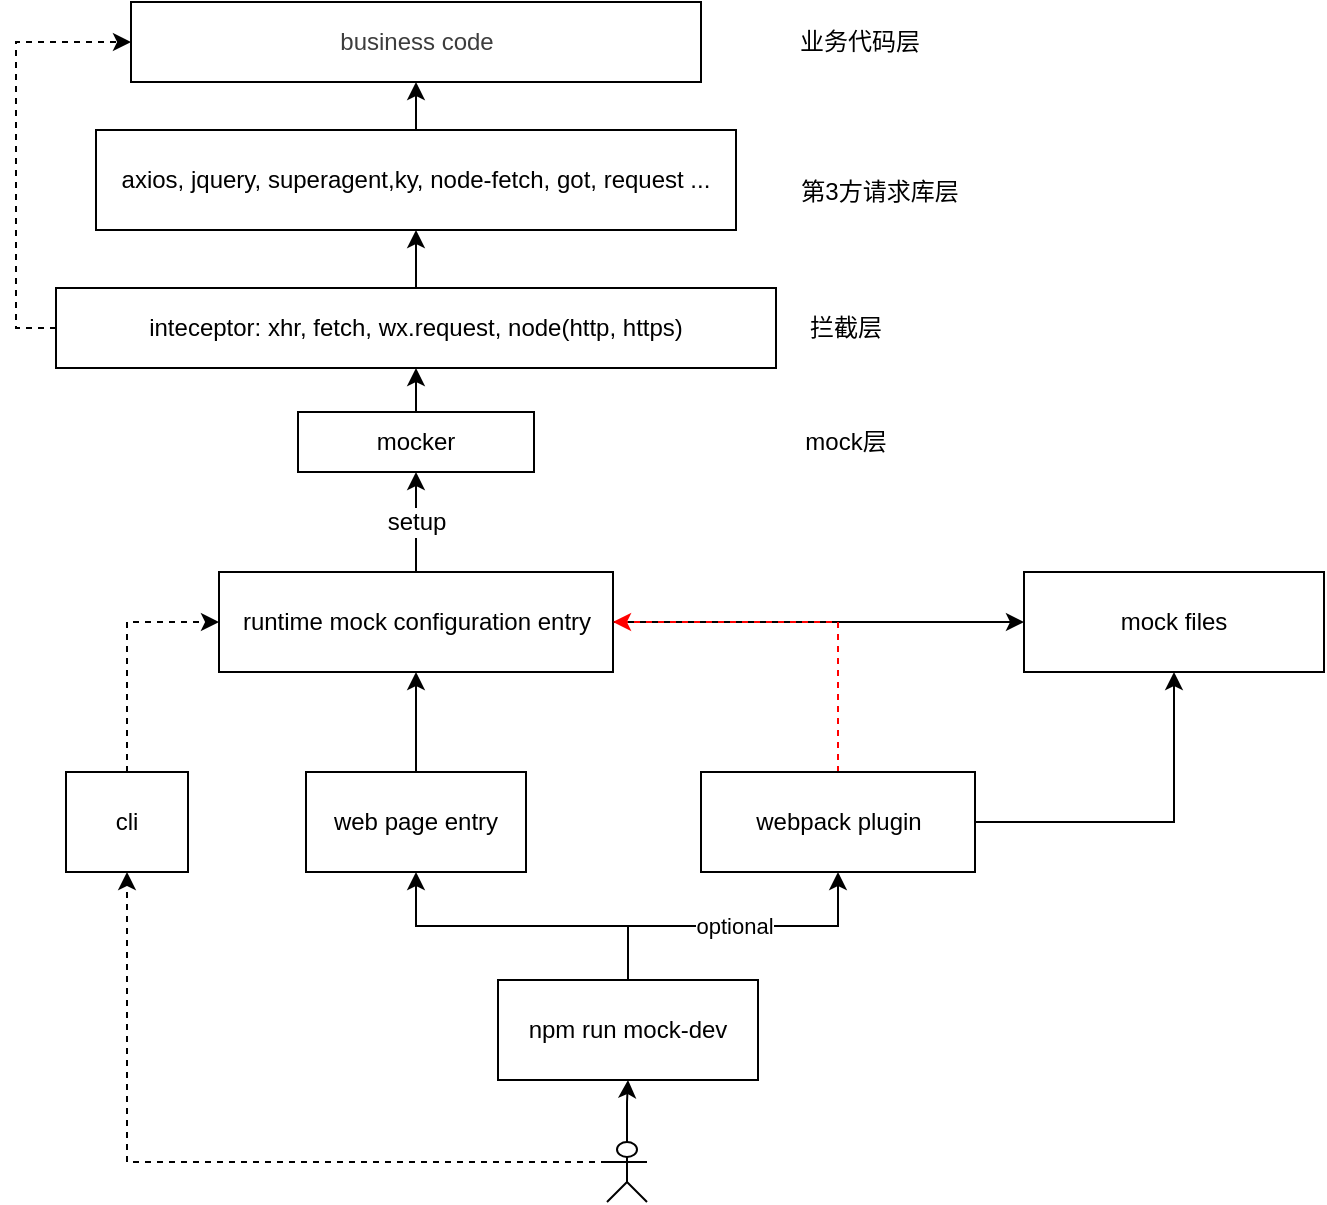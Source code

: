 <mxfile version="12.2.4" pages="1"><diagram id="Xxj0IdgIPlDF-NWV9JKc" name="Page-1"><mxGraphModel dx="965" dy="623" grid="1" gridSize="10" guides="1" tooltips="1" connect="1" arrows="1" fold="1" page="1" pageScale="1" pageWidth="827" pageHeight="1169" math="0" shadow="0"><root><mxCell id="0"/><mxCell id="1" parent="0"/><mxCell id="49" style="edgeStyle=orthogonalEdgeStyle;rounded=0;orthogonalLoop=1;jettySize=auto;html=1;entryX=0.5;entryY=1;entryDx=0;entryDy=0;" parent="1" source="46" target="47" edge="1"><mxGeometry relative="1" as="geometry"/></mxCell><mxCell id="46" value="inteceptor: xhr, fetch, wx.request, node(http, https)" style="rounded=0;whiteSpace=wrap;html=1;" parent="1" vertex="1"><mxGeometry x="50" y="273" width="360" height="40" as="geometry"/></mxCell><mxCell id="51" style="edgeStyle=orthogonalEdgeStyle;rounded=0;orthogonalLoop=1;jettySize=auto;html=1;entryX=0.5;entryY=1;entryDx=0;entryDy=0;" parent="1" source="47" target="50" edge="1"><mxGeometry relative="1" as="geometry"/></mxCell><mxCell id="47" value="axios, jquery, superagent,ky, node-fetch, got, request ..." style="rounded=0;whiteSpace=wrap;html=1;" parent="1" vertex="1"><mxGeometry x="70" y="194" width="320" height="50" as="geometry"/></mxCell><mxCell id="106" style="edgeStyle=orthogonalEdgeStyle;rounded=0;orthogonalLoop=1;jettySize=auto;html=1;strokeColor=#000000;dashed=1;entryX=0;entryY=0.5;entryDx=0;entryDy=0;exitX=0;exitY=0.5;exitDx=0;exitDy=0;" parent="1" source="46" target="50" edge="1"><mxGeometry relative="1" as="geometry"><mxPoint x="50" y="390" as="targetPoint"/><Array as="points"><mxPoint x="30" y="293"/><mxPoint x="30" y="150"/></Array><mxPoint x="40" y="360" as="sourcePoint"/></mxGeometry></mxCell><mxCell id="50" value="&lt;span style=&quot;color: rgb(61 , 61 , 61) ; font-family: &amp;#34;arial&amp;#34; , sans-serif&quot;&gt;business code&lt;/span&gt;" style="rounded=0;whiteSpace=wrap;html=1;" parent="1" vertex="1"><mxGeometry x="87.5" y="130" width="285" height="40" as="geometry"/></mxCell><mxCell id="59" style="edgeStyle=orthogonalEdgeStyle;rounded=0;orthogonalLoop=1;jettySize=auto;html=1;entryX=0.5;entryY=1;entryDx=0;entryDy=0;" parent="1" source="58" target="46" edge="1"><mxGeometry relative="1" as="geometry"/></mxCell><mxCell id="58" value="mocker" style="rounded=0;whiteSpace=wrap;html=1;" parent="1" vertex="1"><mxGeometry x="171" y="335" width="118" height="30" as="geometry"/></mxCell><mxCell id="61" style="edgeStyle=orthogonalEdgeStyle;rounded=0;orthogonalLoop=1;jettySize=auto;html=1;entryX=0.5;entryY=1;entryDx=0;entryDy=0;" parent="1" source="60" target="58" edge="1"><mxGeometry relative="1" as="geometry"/></mxCell><mxCell id="62" value="setup" style="text;html=1;resizable=0;points=[];align=center;verticalAlign=middle;labelBackgroundColor=#ffffff;" parent="61" vertex="1" connectable="0"><mxGeometry x="0.2" y="2" relative="1" as="geometry"><mxPoint x="1.5" y="5" as="offset"/></mxGeometry></mxCell><mxCell id="113" style="edgeStyle=orthogonalEdgeStyle;rounded=0;orthogonalLoop=1;jettySize=auto;html=1;entryX=0;entryY=0.5;entryDx=0;entryDy=0;" edge="1" parent="1" source="60" target="65"><mxGeometry relative="1" as="geometry"/></mxCell><mxCell id="60" value="runtime mock configuration entry" style="rounded=0;whiteSpace=wrap;html=1;" parent="1" vertex="1"><mxGeometry x="131.5" y="415" width="197" height="50" as="geometry"/></mxCell><mxCell id="65" value="mock files" style="rounded=0;whiteSpace=wrap;html=1;" parent="1" vertex="1"><mxGeometry x="534" y="415" width="150" height="50" as="geometry"/></mxCell><mxCell id="76" style="edgeStyle=orthogonalEdgeStyle;rounded=0;orthogonalLoop=1;jettySize=auto;html=1;" parent="1" source="67" target="65" edge="1"><mxGeometry relative="1" as="geometry"/></mxCell><mxCell id="77" style="edgeStyle=orthogonalEdgeStyle;rounded=0;orthogonalLoop=1;jettySize=auto;html=1;entryX=1;entryY=0.5;entryDx=0;entryDy=0;exitX=0.5;exitY=0;exitDx=0;exitDy=0;dashed=1;strokeColor=#FF0000;" parent="1" source="67" target="60" edge="1"><mxGeometry relative="1" as="geometry"/></mxCell><mxCell id="67" value="webpack plugin" style="rounded=0;whiteSpace=wrap;html=1;" parent="1" vertex="1"><mxGeometry x="372.5" y="515" width="137" height="50" as="geometry"/></mxCell><mxCell id="74" style="edgeStyle=orthogonalEdgeStyle;rounded=0;orthogonalLoop=1;jettySize=auto;html=1;entryX=0.5;entryY=1;entryDx=0;entryDy=0;" parent="1" source="73" target="60" edge="1"><mxGeometry relative="1" as="geometry"/></mxCell><mxCell id="73" value="web page entry" style="rounded=0;whiteSpace=wrap;html=1;" parent="1" vertex="1"><mxGeometry x="175" y="515" width="110" height="50" as="geometry"/></mxCell><mxCell id="83" style="edgeStyle=orthogonalEdgeStyle;rounded=0;orthogonalLoop=1;jettySize=auto;html=1;entryX=0.5;entryY=1;entryDx=0;entryDy=0;" parent="1" source="78" target="73" edge="1"><mxGeometry relative="1" as="geometry"/></mxCell><mxCell id="84" value="optional" style="edgeStyle=orthogonalEdgeStyle;rounded=0;orthogonalLoop=1;jettySize=auto;html=1;entryX=0.5;entryY=1;entryDx=0;entryDy=0;" parent="1" source="78" target="67" edge="1"><mxGeometry relative="1" as="geometry"/></mxCell><mxCell id="78" value="npm run mock-dev" style="rounded=0;whiteSpace=wrap;html=1;" parent="1" vertex="1"><mxGeometry x="271" y="619" width="130" height="50" as="geometry"/></mxCell><mxCell id="82" style="edgeStyle=orthogonalEdgeStyle;rounded=0;orthogonalLoop=1;jettySize=auto;html=1;entryX=0.5;entryY=1;entryDx=0;entryDy=0;" parent="1" source="79" target="78" edge="1"><mxGeometry relative="1" as="geometry"/></mxCell><mxCell id="79" value="" style="shape=umlActor;verticalLabelPosition=bottom;labelBackgroundColor=#ffffff;verticalAlign=top;html=1;outlineConnect=0;" parent="1" vertex="1"><mxGeometry x="325.5" y="700" width="20" height="30" as="geometry"/></mxCell><mxCell id="87" value="业务代码层" style="text;html=1;strokeColor=none;fillColor=none;align=center;verticalAlign=middle;whiteSpace=wrap;rounded=0;" parent="1" vertex="1"><mxGeometry x="380" y="140" width="144" height="20" as="geometry"/></mxCell><mxCell id="88" value="第3方请求库层" style="text;html=1;strokeColor=none;fillColor=none;align=center;verticalAlign=middle;whiteSpace=wrap;rounded=0;" parent="1" vertex="1"><mxGeometry x="390" y="215" width="144" height="20" as="geometry"/></mxCell><mxCell id="89" value="拦截层" style="text;html=1;strokeColor=none;fillColor=none;align=center;verticalAlign=middle;whiteSpace=wrap;rounded=0;" parent="1" vertex="1"><mxGeometry x="372.5" y="283" width="144" height="20" as="geometry"/></mxCell><mxCell id="90" value="mock层" style="text;html=1;strokeColor=none;fillColor=none;align=center;verticalAlign=middle;whiteSpace=wrap;rounded=0;" parent="1" vertex="1"><mxGeometry x="372.5" y="340" width="144" height="20" as="geometry"/></mxCell><mxCell id="107" style="edgeStyle=orthogonalEdgeStyle;rounded=0;orthogonalLoop=1;jettySize=auto;html=1;entryX=0.5;entryY=1;entryDx=0;entryDy=0;strokeColor=#000000;dashed=1;exitX=0;exitY=0.333;exitDx=0;exitDy=0;exitPerimeter=0;" parent="1" source="79" target="108" edge="1"><mxGeometry relative="1" as="geometry"><mxPoint x="306.5" y="715" as="sourcePoint"/></mxGeometry></mxCell><mxCell id="108" value="cli" style="rounded=0;whiteSpace=wrap;html=1;" parent="1" vertex="1"><mxGeometry x="55" y="515" width="61" height="50" as="geometry"/></mxCell><mxCell id="109" style="edgeStyle=orthogonalEdgeStyle;rounded=0;orthogonalLoop=1;jettySize=auto;html=1;entryX=0;entryY=0.5;entryDx=0;entryDy=0;exitX=0.5;exitY=0;exitDx=0;exitDy=0;dashed=1;strokeColor=#000000;" parent="1" source="108" target="60" edge="1"><mxGeometry relative="1" as="geometry"><mxPoint x="434" y="525" as="sourcePoint"/><mxPoint x="137" y="440" as="targetPoint"/></mxGeometry></mxCell></root></mxGraphModel></diagram></mxfile>
